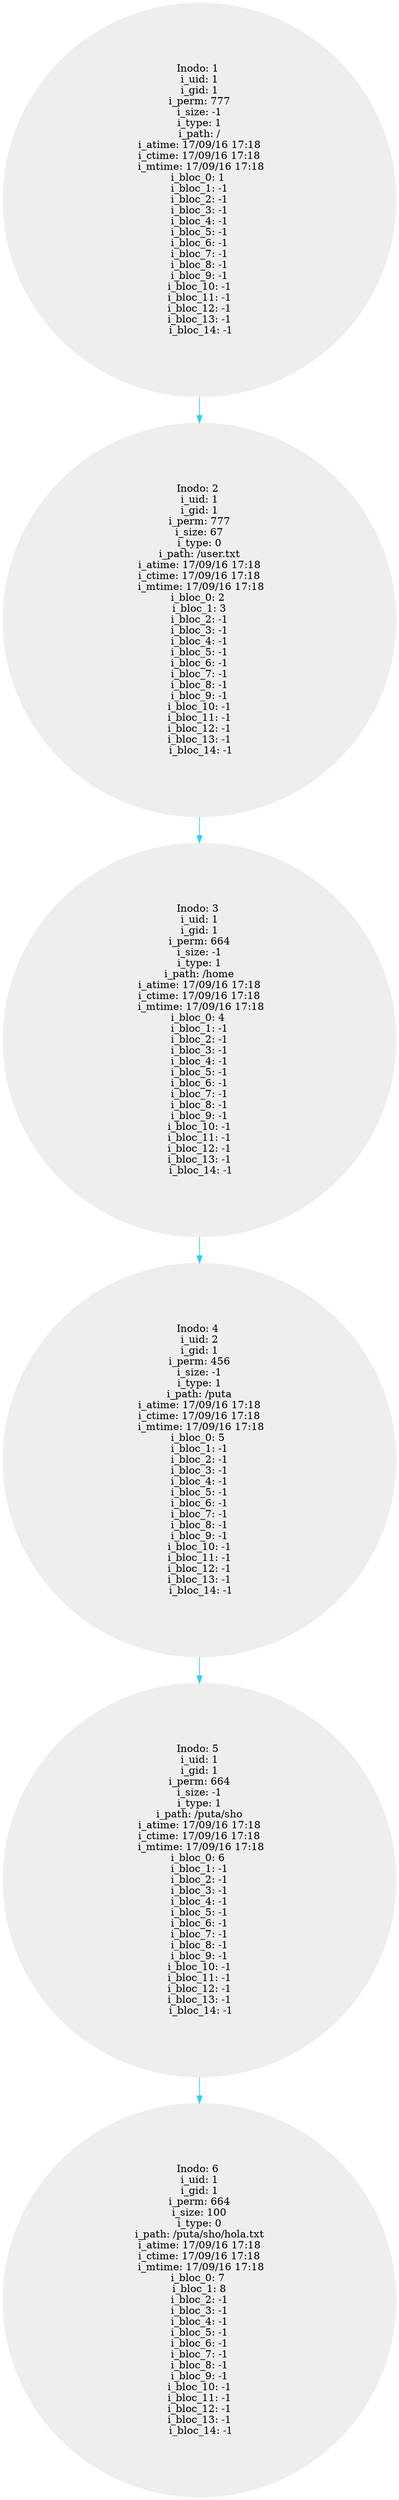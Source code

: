 digraph G {
node [shape=circle]; 
node [style=filled];
node [fillcolor="#EEEEEE"]; 
node [color="#EEEEEE"];
edge [color="#31CEF0"]; 
"Inodo: 1 
 i_uid: 1 
 i_gid: 1 
 i_perm: 777 
 i_size: -1 
 i_type: 1 
 i_path: / 
 i_atime: 17/09/16 17:18 
 i_ctime: 17/09/16 17:18 
 i_mtime: 17/09/16 17:18
i_bloc_0: 1 
 i_bloc_1: -1 
 i_bloc_2: -1 
 i_bloc_3: -1 
 i_bloc_4: -1 
 i_bloc_5: -1 
 i_bloc_6: -1 
 i_bloc_7: -1 
 i_bloc_8: -1 
 i_bloc_9: -1 
 i_bloc_10: -1 
 i_bloc_11: -1 
 i_bloc_12: -1 
 i_bloc_13: -1 
 i_bloc_14: -1" -> "Inodo: 2 
 i_uid: 1 
 i_gid: 1 
 i_perm: 777 
 i_size: 67 
 i_type: 0 
 i_path: /user.txt 
 i_atime: 17/09/16 17:18 
 i_ctime: 17/09/16 17:18 
 i_mtime: 17/09/16 17:18
i_bloc_0: 2 
 i_bloc_1: 3 
 i_bloc_2: -1 
 i_bloc_3: -1 
 i_bloc_4: -1 
 i_bloc_5: -1 
 i_bloc_6: -1 
 i_bloc_7: -1 
 i_bloc_8: -1 
 i_bloc_9: -1 
 i_bloc_10: -1 
 i_bloc_11: -1 
 i_bloc_12: -1 
 i_bloc_13: -1 
 i_bloc_14: -1" -> "Inodo: 3 
 i_uid: 1 
 i_gid: 1 
 i_perm: 664 
 i_size: -1 
 i_type: 1 
 i_path: /home 
 i_atime: 17/09/16 17:18 
 i_ctime: 17/09/16 17:18 
 i_mtime: 17/09/16 17:18
i_bloc_0: 4 
 i_bloc_1: -1 
 i_bloc_2: -1 
 i_bloc_3: -1 
 i_bloc_4: -1 
 i_bloc_5: -1 
 i_bloc_6: -1 
 i_bloc_7: -1 
 i_bloc_8: -1 
 i_bloc_9: -1 
 i_bloc_10: -1 
 i_bloc_11: -1 
 i_bloc_12: -1 
 i_bloc_13: -1 
 i_bloc_14: -1" -> "Inodo: 4 
 i_uid: 2 
 i_gid: 1 
 i_perm: 456 
 i_size: -1 
 i_type: 1 
 i_path: /puta 
 i_atime: 17/09/16 17:18 
 i_ctime: 17/09/16 17:18 
 i_mtime: 17/09/16 17:18
i_bloc_0: 5 
 i_bloc_1: -1 
 i_bloc_2: -1 
 i_bloc_3: -1 
 i_bloc_4: -1 
 i_bloc_5: -1 
 i_bloc_6: -1 
 i_bloc_7: -1 
 i_bloc_8: -1 
 i_bloc_9: -1 
 i_bloc_10: -1 
 i_bloc_11: -1 
 i_bloc_12: -1 
 i_bloc_13: -1 
 i_bloc_14: -1" -> "Inodo: 5 
 i_uid: 1 
 i_gid: 1 
 i_perm: 664 
 i_size: -1 
 i_type: 1 
 i_path: /puta/sho 
 i_atime: 17/09/16 17:18 
 i_ctime: 17/09/16 17:18 
 i_mtime: 17/09/16 17:18
i_bloc_0: 6 
 i_bloc_1: -1 
 i_bloc_2: -1 
 i_bloc_3: -1 
 i_bloc_4: -1 
 i_bloc_5: -1 
 i_bloc_6: -1 
 i_bloc_7: -1 
 i_bloc_8: -1 
 i_bloc_9: -1 
 i_bloc_10: -1 
 i_bloc_11: -1 
 i_bloc_12: -1 
 i_bloc_13: -1 
 i_bloc_14: -1" -> "Inodo: 6 
 i_uid: 1 
 i_gid: 1 
 i_perm: 664 
 i_size: 100 
 i_type: 0 
 i_path: /puta/sho/hola.txt 
 i_atime: 17/09/16 17:18 
 i_ctime: 17/09/16 17:18 
 i_mtime: 17/09/16 17:18
i_bloc_0: 7 
 i_bloc_1: 8 
 i_bloc_2: -1 
 i_bloc_3: -1 
 i_bloc_4: -1 
 i_bloc_5: -1 
 i_bloc_6: -1 
 i_bloc_7: -1 
 i_bloc_8: -1 
 i_bloc_9: -1 
 i_bloc_10: -1 
 i_bloc_11: -1 
 i_bloc_12: -1 
 i_bloc_13: -1 
 i_bloc_14: -1"
}